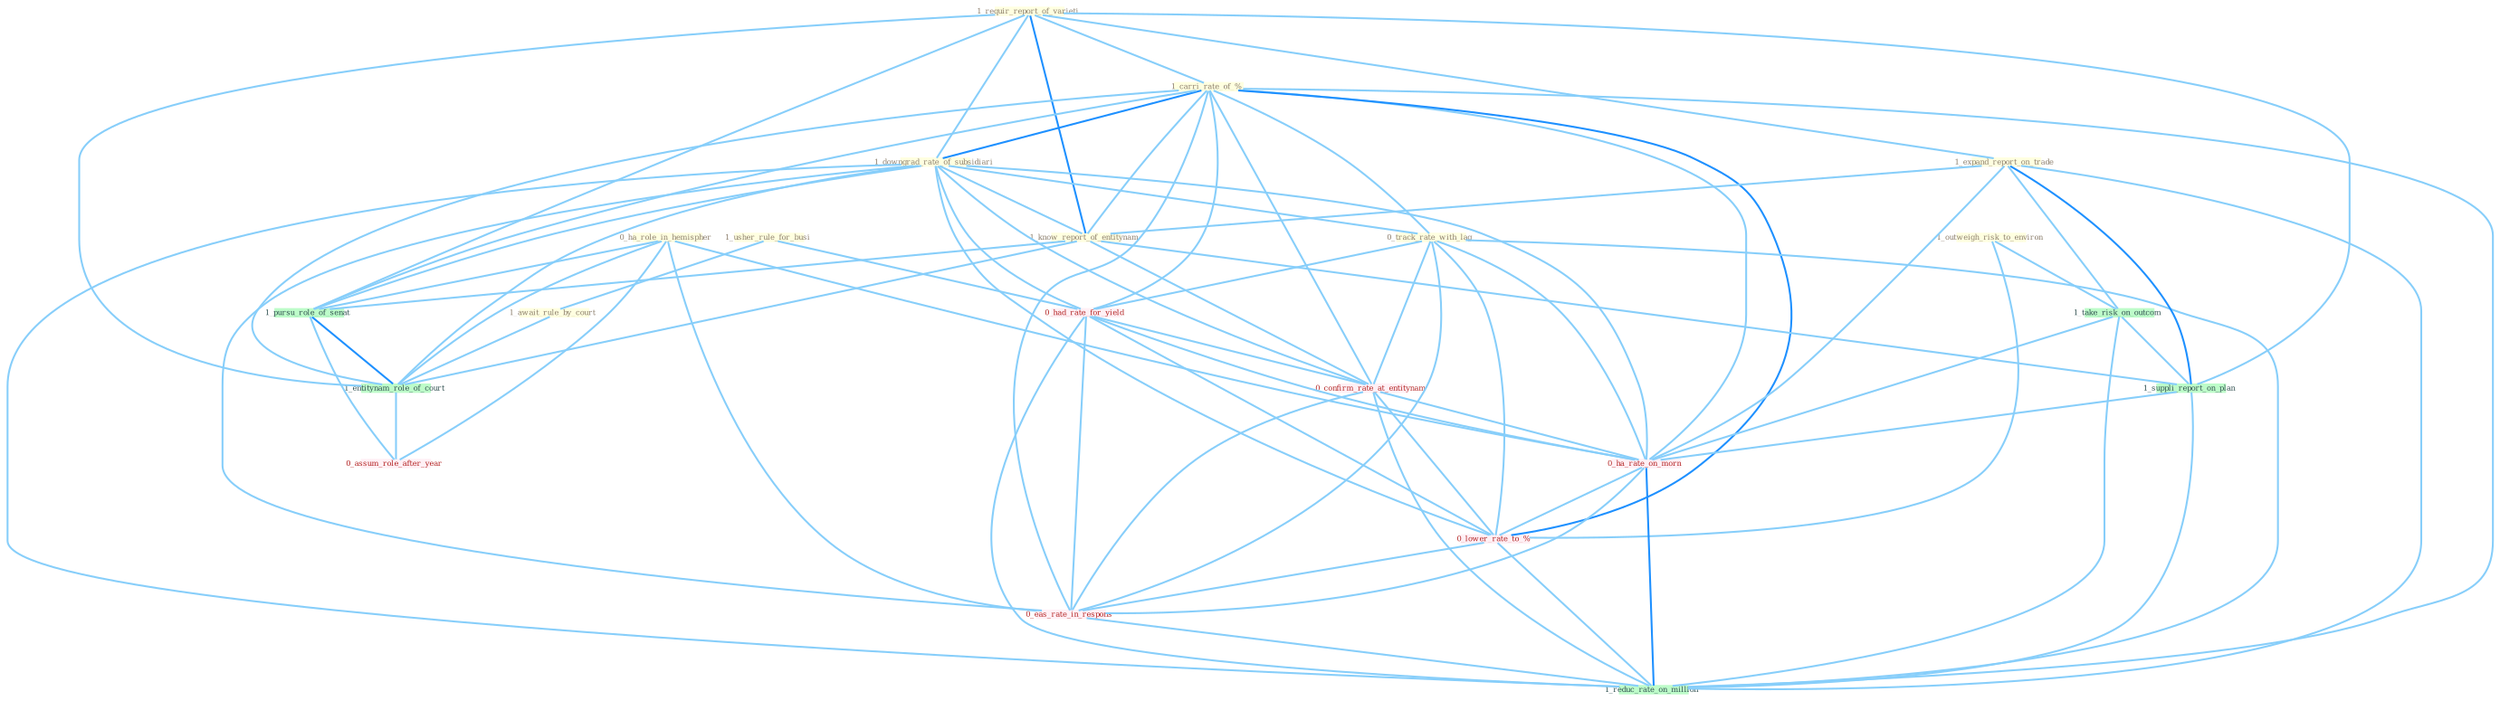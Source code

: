 Graph G{ 
    node
    [shape=polygon,style=filled,width=.5,height=.06,color="#BDFCC9",fixedsize=true,fontsize=4,
    fontcolor="#2f4f4f"];
    {node
    [color="#ffffe0", fontcolor="#8b7d6b"] "0_ha_role_in_hemispher " "1_requir_report_of_varieti " "1_usher_rule_for_busi " "1_carri_rate_of_% " "1_downgrad_rate_of_subsidiari " "0_track_rate_with_lag " "1_outweigh_risk_to_environ " "1_expand_report_on_trade " "1_know_report_of_entitynam " "1_await_rule_by_court "}
{node [color="#fff0f5", fontcolor="#b22222"] "0_had_rate_for_yield " "0_confirm_rate_at_entitynam " "0_ha_rate_on_morn " "0_lower_rate_to_% " "0_eas_rate_in_respons " "0_assum_role_after_year "}
edge [color="#B0E2FF"];

	"0_ha_role_in_hemispher " -- "1_pursu_role_of_senat " [w="1", color="#87cefa" ];
	"0_ha_role_in_hemispher " -- "0_ha_rate_on_morn " [w="1", color="#87cefa" ];
	"0_ha_role_in_hemispher " -- "1_entitynam_role_of_court " [w="1", color="#87cefa" ];
	"0_ha_role_in_hemispher " -- "0_eas_rate_in_respons " [w="1", color="#87cefa" ];
	"0_ha_role_in_hemispher " -- "0_assum_role_after_year " [w="1", color="#87cefa" ];
	"1_requir_report_of_varieti " -- "1_carri_rate_of_% " [w="1", color="#87cefa" ];
	"1_requir_report_of_varieti " -- "1_downgrad_rate_of_subsidiari " [w="1", color="#87cefa" ];
	"1_requir_report_of_varieti " -- "1_expand_report_on_trade " [w="1", color="#87cefa" ];
	"1_requir_report_of_varieti " -- "1_know_report_of_entitynam " [w="2", color="#1e90ff" , len=0.8];
	"1_requir_report_of_varieti " -- "1_pursu_role_of_senat " [w="1", color="#87cefa" ];
	"1_requir_report_of_varieti " -- "1_suppli_report_on_plan " [w="1", color="#87cefa" ];
	"1_requir_report_of_varieti " -- "1_entitynam_role_of_court " [w="1", color="#87cefa" ];
	"1_usher_rule_for_busi " -- "1_await_rule_by_court " [w="1", color="#87cefa" ];
	"1_usher_rule_for_busi " -- "0_had_rate_for_yield " [w="1", color="#87cefa" ];
	"1_carri_rate_of_% " -- "1_downgrad_rate_of_subsidiari " [w="2", color="#1e90ff" , len=0.8];
	"1_carri_rate_of_% " -- "0_track_rate_with_lag " [w="1", color="#87cefa" ];
	"1_carri_rate_of_% " -- "1_know_report_of_entitynam " [w="1", color="#87cefa" ];
	"1_carri_rate_of_% " -- "1_pursu_role_of_senat " [w="1", color="#87cefa" ];
	"1_carri_rate_of_% " -- "0_had_rate_for_yield " [w="1", color="#87cefa" ];
	"1_carri_rate_of_% " -- "0_confirm_rate_at_entitynam " [w="1", color="#87cefa" ];
	"1_carri_rate_of_% " -- "0_ha_rate_on_morn " [w="1", color="#87cefa" ];
	"1_carri_rate_of_% " -- "1_entitynam_role_of_court " [w="1", color="#87cefa" ];
	"1_carri_rate_of_% " -- "0_lower_rate_to_% " [w="2", color="#1e90ff" , len=0.8];
	"1_carri_rate_of_% " -- "0_eas_rate_in_respons " [w="1", color="#87cefa" ];
	"1_carri_rate_of_% " -- "1_reduc_rate_on_million " [w="1", color="#87cefa" ];
	"1_downgrad_rate_of_subsidiari " -- "0_track_rate_with_lag " [w="1", color="#87cefa" ];
	"1_downgrad_rate_of_subsidiari " -- "1_know_report_of_entitynam " [w="1", color="#87cefa" ];
	"1_downgrad_rate_of_subsidiari " -- "1_pursu_role_of_senat " [w="1", color="#87cefa" ];
	"1_downgrad_rate_of_subsidiari " -- "0_had_rate_for_yield " [w="1", color="#87cefa" ];
	"1_downgrad_rate_of_subsidiari " -- "0_confirm_rate_at_entitynam " [w="1", color="#87cefa" ];
	"1_downgrad_rate_of_subsidiari " -- "0_ha_rate_on_morn " [w="1", color="#87cefa" ];
	"1_downgrad_rate_of_subsidiari " -- "1_entitynam_role_of_court " [w="1", color="#87cefa" ];
	"1_downgrad_rate_of_subsidiari " -- "0_lower_rate_to_% " [w="1", color="#87cefa" ];
	"1_downgrad_rate_of_subsidiari " -- "0_eas_rate_in_respons " [w="1", color="#87cefa" ];
	"1_downgrad_rate_of_subsidiari " -- "1_reduc_rate_on_million " [w="1", color="#87cefa" ];
	"0_track_rate_with_lag " -- "0_had_rate_for_yield " [w="1", color="#87cefa" ];
	"0_track_rate_with_lag " -- "0_confirm_rate_at_entitynam " [w="1", color="#87cefa" ];
	"0_track_rate_with_lag " -- "0_ha_rate_on_morn " [w="1", color="#87cefa" ];
	"0_track_rate_with_lag " -- "0_lower_rate_to_% " [w="1", color="#87cefa" ];
	"0_track_rate_with_lag " -- "0_eas_rate_in_respons " [w="1", color="#87cefa" ];
	"0_track_rate_with_lag " -- "1_reduc_rate_on_million " [w="1", color="#87cefa" ];
	"1_outweigh_risk_to_environ " -- "1_take_risk_on_outcom " [w="1", color="#87cefa" ];
	"1_outweigh_risk_to_environ " -- "0_lower_rate_to_% " [w="1", color="#87cefa" ];
	"1_expand_report_on_trade " -- "1_know_report_of_entitynam " [w="1", color="#87cefa" ];
	"1_expand_report_on_trade " -- "1_take_risk_on_outcom " [w="1", color="#87cefa" ];
	"1_expand_report_on_trade " -- "1_suppli_report_on_plan " [w="2", color="#1e90ff" , len=0.8];
	"1_expand_report_on_trade " -- "0_ha_rate_on_morn " [w="1", color="#87cefa" ];
	"1_expand_report_on_trade " -- "1_reduc_rate_on_million " [w="1", color="#87cefa" ];
	"1_know_report_of_entitynam " -- "1_pursu_role_of_senat " [w="1", color="#87cefa" ];
	"1_know_report_of_entitynam " -- "1_suppli_report_on_plan " [w="1", color="#87cefa" ];
	"1_know_report_of_entitynam " -- "0_confirm_rate_at_entitynam " [w="1", color="#87cefa" ];
	"1_know_report_of_entitynam " -- "1_entitynam_role_of_court " [w="1", color="#87cefa" ];
	"1_await_rule_by_court " -- "1_entitynam_role_of_court " [w="1", color="#87cefa" ];
	"1_pursu_role_of_senat " -- "1_entitynam_role_of_court " [w="2", color="#1e90ff" , len=0.8];
	"1_pursu_role_of_senat " -- "0_assum_role_after_year " [w="1", color="#87cefa" ];
	"1_take_risk_on_outcom " -- "1_suppli_report_on_plan " [w="1", color="#87cefa" ];
	"1_take_risk_on_outcom " -- "0_ha_rate_on_morn " [w="1", color="#87cefa" ];
	"1_take_risk_on_outcom " -- "1_reduc_rate_on_million " [w="1", color="#87cefa" ];
	"1_suppli_report_on_plan " -- "0_ha_rate_on_morn " [w="1", color="#87cefa" ];
	"1_suppli_report_on_plan " -- "1_reduc_rate_on_million " [w="1", color="#87cefa" ];
	"0_had_rate_for_yield " -- "0_confirm_rate_at_entitynam " [w="1", color="#87cefa" ];
	"0_had_rate_for_yield " -- "0_ha_rate_on_morn " [w="1", color="#87cefa" ];
	"0_had_rate_for_yield " -- "0_lower_rate_to_% " [w="1", color="#87cefa" ];
	"0_had_rate_for_yield " -- "0_eas_rate_in_respons " [w="1", color="#87cefa" ];
	"0_had_rate_for_yield " -- "1_reduc_rate_on_million " [w="1", color="#87cefa" ];
	"0_confirm_rate_at_entitynam " -- "0_ha_rate_on_morn " [w="1", color="#87cefa" ];
	"0_confirm_rate_at_entitynam " -- "0_lower_rate_to_% " [w="1", color="#87cefa" ];
	"0_confirm_rate_at_entitynam " -- "0_eas_rate_in_respons " [w="1", color="#87cefa" ];
	"0_confirm_rate_at_entitynam " -- "1_reduc_rate_on_million " [w="1", color="#87cefa" ];
	"0_ha_rate_on_morn " -- "0_lower_rate_to_% " [w="1", color="#87cefa" ];
	"0_ha_rate_on_morn " -- "0_eas_rate_in_respons " [w="1", color="#87cefa" ];
	"0_ha_rate_on_morn " -- "1_reduc_rate_on_million " [w="2", color="#1e90ff" , len=0.8];
	"1_entitynam_role_of_court " -- "0_assum_role_after_year " [w="1", color="#87cefa" ];
	"0_lower_rate_to_% " -- "0_eas_rate_in_respons " [w="1", color="#87cefa" ];
	"0_lower_rate_to_% " -- "1_reduc_rate_on_million " [w="1", color="#87cefa" ];
	"0_eas_rate_in_respons " -- "1_reduc_rate_on_million " [w="1", color="#87cefa" ];
}